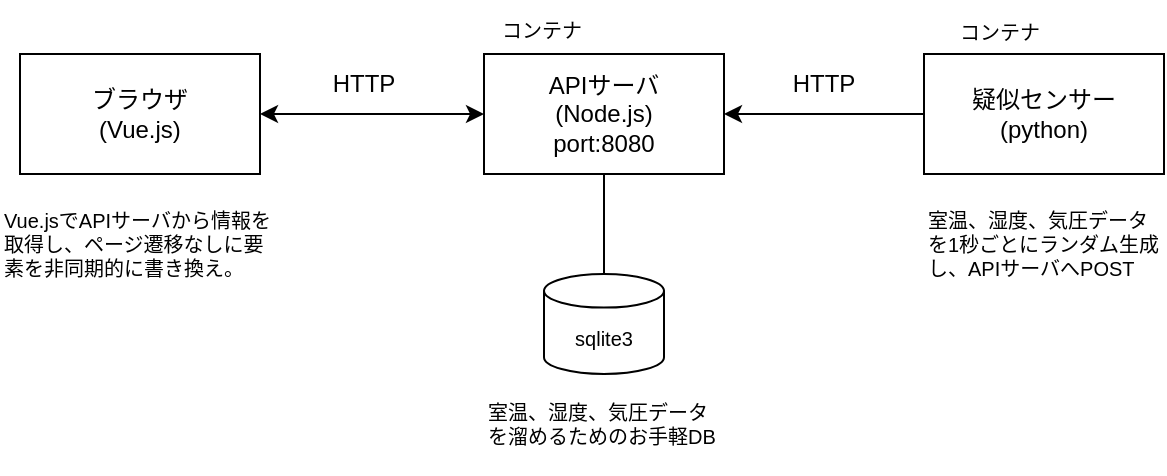 <mxfile version="16.6.1" type="device"><diagram id="BIWsK1PU5lmu_25L5a0M" name="Page-1"><mxGraphModel dx="956" dy="747" grid="1" gridSize="10" guides="1" tooltips="1" connect="1" arrows="1" fold="1" page="1" pageScale="1" pageWidth="827" pageHeight="1169" math="0" shadow="0"><root><mxCell id="0"/><mxCell id="1" parent="0"/><mxCell id="_7u-38zdmPAgIGhuUwN7-1" value="疑似センサー&lt;br&gt;(python)" style="rounded=0;whiteSpace=wrap;html=1;" vertex="1" parent="1"><mxGeometry x="560" y="120" width="120" height="60" as="geometry"/></mxCell><mxCell id="_7u-38zdmPAgIGhuUwN7-2" value="APIサーバ&lt;br&gt;(Node.js)&lt;br&gt;port:8080" style="rounded=0;whiteSpace=wrap;html=1;" vertex="1" parent="1"><mxGeometry x="340" y="120" width="120" height="60" as="geometry"/></mxCell><mxCell id="_7u-38zdmPAgIGhuUwN7-3" value="ブラウザ&lt;br&gt;(Vue.js)" style="rounded=0;whiteSpace=wrap;html=1;" vertex="1" parent="1"><mxGeometry x="108" y="120" width="120" height="60" as="geometry"/></mxCell><mxCell id="_7u-38zdmPAgIGhuUwN7-4" value="" style="endArrow=classic;startArrow=classic;html=1;rounded=0;exitX=1;exitY=0.5;exitDx=0;exitDy=0;" edge="1" parent="1" source="_7u-38zdmPAgIGhuUwN7-3" target="_7u-38zdmPAgIGhuUwN7-2"><mxGeometry width="50" height="50" relative="1" as="geometry"><mxPoint x="390" y="250" as="sourcePoint"/><mxPoint x="440" y="200" as="targetPoint"/></mxGeometry></mxCell><mxCell id="_7u-38zdmPAgIGhuUwN7-6" value="HTTP" style="text;html=1;strokeColor=none;fillColor=none;align=center;verticalAlign=middle;whiteSpace=wrap;rounded=0;" vertex="1" parent="1"><mxGeometry x="250" y="120" width="60" height="30" as="geometry"/></mxCell><mxCell id="_7u-38zdmPAgIGhuUwN7-7" value="" style="endArrow=classic;html=1;rounded=0;exitX=0;exitY=0.5;exitDx=0;exitDy=0;entryX=1;entryY=0.5;entryDx=0;entryDy=0;" edge="1" parent="1" source="_7u-38zdmPAgIGhuUwN7-1" target="_7u-38zdmPAgIGhuUwN7-2"><mxGeometry width="50" height="50" relative="1" as="geometry"><mxPoint x="530" y="250" as="sourcePoint"/><mxPoint x="580" y="200" as="targetPoint"/></mxGeometry></mxCell><mxCell id="_7u-38zdmPAgIGhuUwN7-8" value="HTTP" style="text;html=1;strokeColor=none;fillColor=none;align=center;verticalAlign=middle;whiteSpace=wrap;rounded=0;" vertex="1" parent="1"><mxGeometry x="480" y="120" width="60" height="30" as="geometry"/></mxCell><mxCell id="_7u-38zdmPAgIGhuUwN7-11" value="室温、湿度、気圧データを1秒ごとにランダム生成し、APIサーバへPOST" style="text;html=1;strokeColor=none;fillColor=none;align=left;verticalAlign=middle;whiteSpace=wrap;rounded=0;fontSize=10;" vertex="1" parent="1"><mxGeometry x="560" y="190" width="120" height="50" as="geometry"/></mxCell><mxCell id="_7u-38zdmPAgIGhuUwN7-12" value="Vue.jsでAPIサーバから情報を取得し、ページ遷移なしに要素を非同期的に書き換え。" style="text;html=1;strokeColor=none;fillColor=none;align=left;verticalAlign=middle;whiteSpace=wrap;rounded=0;fontSize=10;" vertex="1" parent="1"><mxGeometry x="98" y="190" width="140" height="50" as="geometry"/></mxCell><mxCell id="_7u-38zdmPAgIGhuUwN7-13" value="コンテナ" style="text;html=1;strokeColor=none;fillColor=none;align=center;verticalAlign=middle;whiteSpace=wrap;rounded=0;fontSize=10;" vertex="1" parent="1"><mxGeometry x="339" y="93" width="60" height="30" as="geometry"/></mxCell><mxCell id="_7u-38zdmPAgIGhuUwN7-14" value="コンテナ" style="text;html=1;strokeColor=none;fillColor=none;align=center;verticalAlign=middle;whiteSpace=wrap;rounded=0;fontSize=10;" vertex="1" parent="1"><mxGeometry x="568" y="94" width="60" height="30" as="geometry"/></mxCell><mxCell id="_7u-38zdmPAgIGhuUwN7-15" value="sqlite3" style="shape=cylinder3;whiteSpace=wrap;html=1;boundedLbl=1;backgroundOutline=1;size=8.4;fontSize=10;" vertex="1" parent="1"><mxGeometry x="370" y="230" width="60" height="50" as="geometry"/></mxCell><mxCell id="_7u-38zdmPAgIGhuUwN7-16" value="" style="endArrow=none;html=1;rounded=0;fontSize=10;entryX=0.5;entryY=1;entryDx=0;entryDy=0;exitX=0.5;exitY=0;exitDx=0;exitDy=0;exitPerimeter=0;" edge="1" parent="1" source="_7u-38zdmPAgIGhuUwN7-15" target="_7u-38zdmPAgIGhuUwN7-2"><mxGeometry width="50" height="50" relative="1" as="geometry"><mxPoint x="360" y="330" as="sourcePoint"/><mxPoint x="410" y="280" as="targetPoint"/></mxGeometry></mxCell><mxCell id="_7u-38zdmPAgIGhuUwN7-17" value="室温、湿度、気圧データを溜めるためのお手軽DB" style="text;html=1;strokeColor=none;fillColor=none;align=left;verticalAlign=middle;whiteSpace=wrap;rounded=0;fontSize=10;" vertex="1" parent="1"><mxGeometry x="340" y="280" width="120" height="50" as="geometry"/></mxCell></root></mxGraphModel></diagram></mxfile>